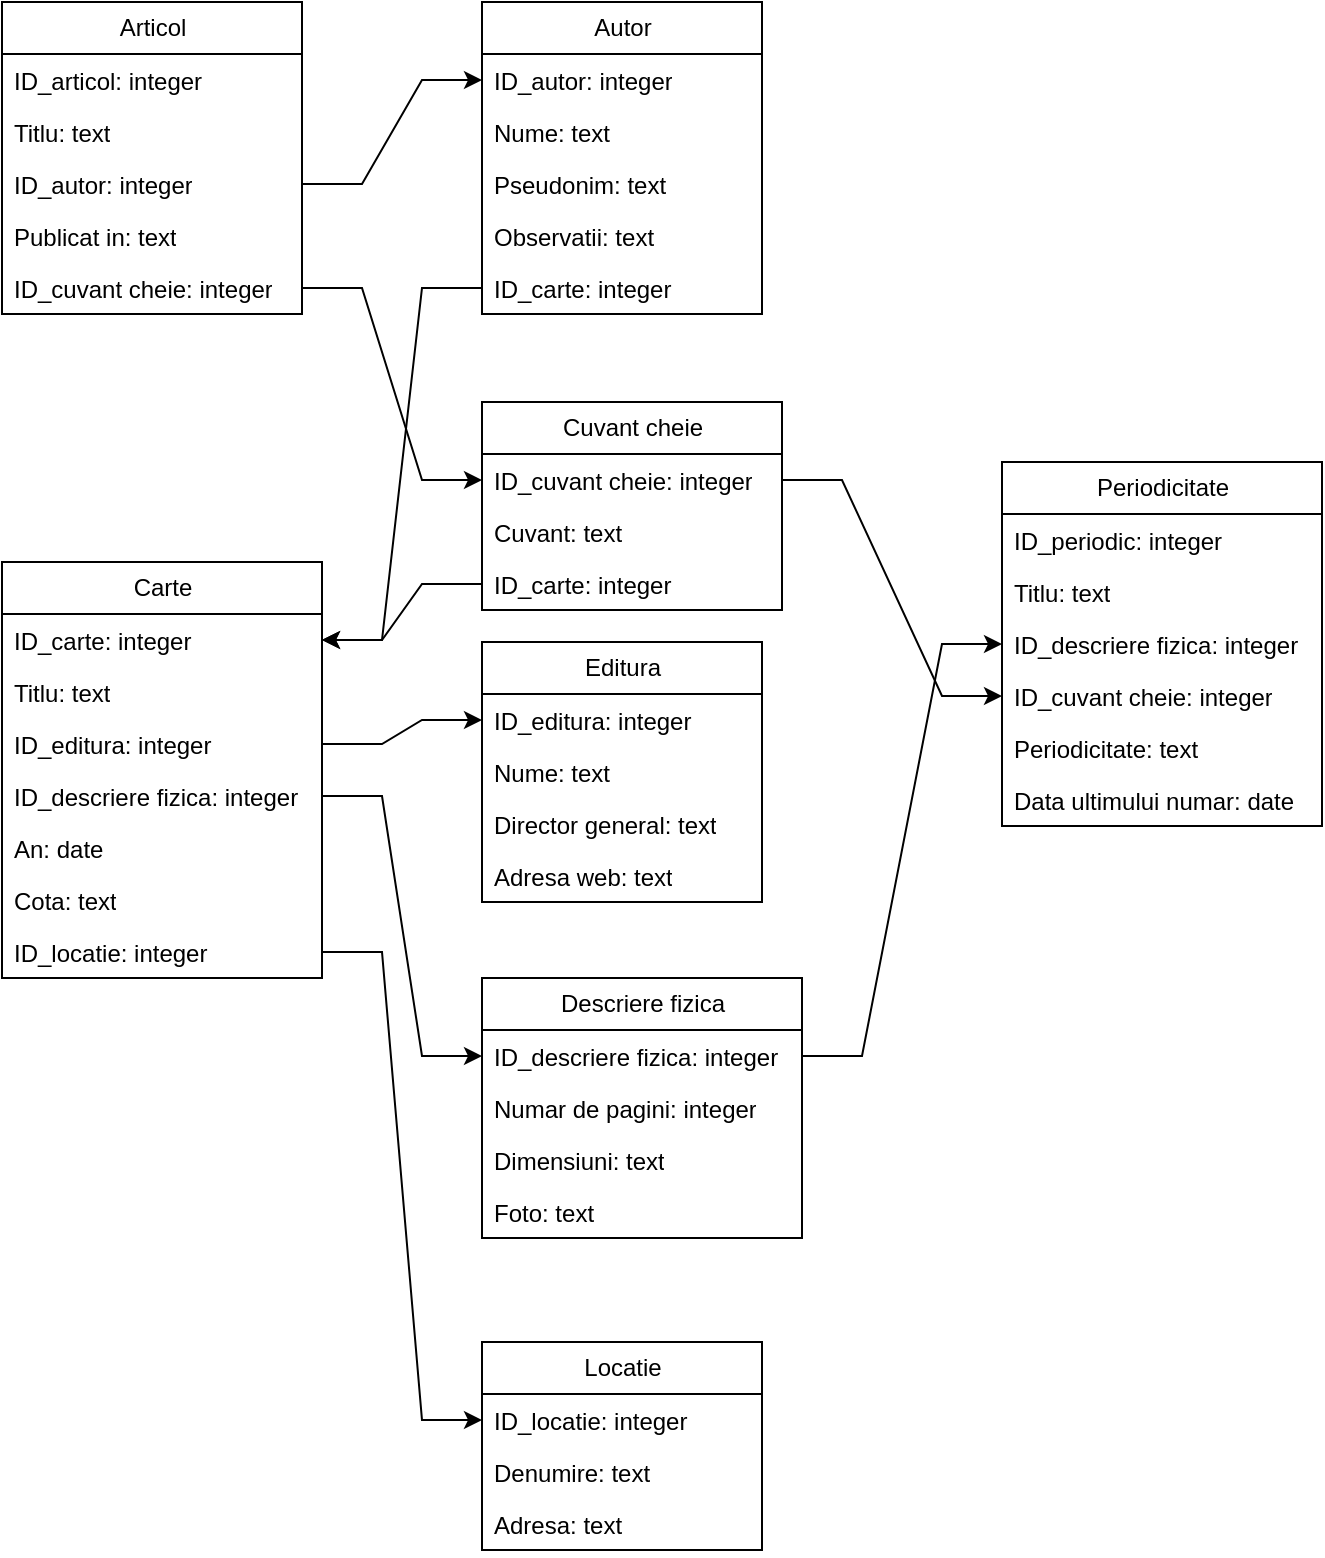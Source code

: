 <mxfile version="20.6.0" type="github"><diagram id="7j9e6qcMoSvW-L4ngHR8" name="Page-1"><mxGraphModel dx="1422" dy="705" grid="1" gridSize="10" guides="1" tooltips="1" connect="1" arrows="1" fold="1" page="1" pageScale="1" pageWidth="827" pageHeight="1169" math="0" shadow="0"><root><mxCell id="0"/><mxCell id="1" parent="0"/><mxCell id="DSHORu9_n__5ovvNgDv3-1" value="Articol" style="swimlane;fontStyle=0;childLayout=stackLayout;horizontal=1;startSize=26;fillColor=none;horizontalStack=0;resizeParent=1;resizeParentMax=0;resizeLast=0;collapsible=1;marginBottom=0;html=1;" vertex="1" parent="1"><mxGeometry x="40" y="80" width="150" height="156" as="geometry"/></mxCell><mxCell id="DSHORu9_n__5ovvNgDv3-2" value="ID_articol: integer" style="text;strokeColor=none;fillColor=none;align=left;verticalAlign=top;spacingLeft=4;spacingRight=4;overflow=hidden;rotatable=0;points=[[0,0.5],[1,0.5]];portConstraint=eastwest;whiteSpace=wrap;html=1;" vertex="1" parent="DSHORu9_n__5ovvNgDv3-1"><mxGeometry y="26" width="150" height="26" as="geometry"/></mxCell><mxCell id="DSHORu9_n__5ovvNgDv3-3" value="Titlu: text" style="text;strokeColor=none;fillColor=none;align=left;verticalAlign=top;spacingLeft=4;spacingRight=4;overflow=hidden;rotatable=0;points=[[0,0.5],[1,0.5]];portConstraint=eastwest;whiteSpace=wrap;html=1;" vertex="1" parent="DSHORu9_n__5ovvNgDv3-1"><mxGeometry y="52" width="150" height="26" as="geometry"/></mxCell><mxCell id="DSHORu9_n__5ovvNgDv3-4" value="ID_autor: integer" style="text;strokeColor=none;fillColor=none;align=left;verticalAlign=top;spacingLeft=4;spacingRight=4;overflow=hidden;rotatable=0;points=[[0,0.5],[1,0.5]];portConstraint=eastwest;whiteSpace=wrap;html=1;" vertex="1" parent="DSHORu9_n__5ovvNgDv3-1"><mxGeometry y="78" width="150" height="26" as="geometry"/></mxCell><mxCell id="DSHORu9_n__5ovvNgDv3-5" value="Publicat in: text" style="text;strokeColor=none;fillColor=none;align=left;verticalAlign=top;spacingLeft=4;spacingRight=4;overflow=hidden;rotatable=0;points=[[0,0.5],[1,0.5]];portConstraint=eastwest;whiteSpace=wrap;html=1;" vertex="1" parent="DSHORu9_n__5ovvNgDv3-1"><mxGeometry y="104" width="150" height="26" as="geometry"/></mxCell><mxCell id="DSHORu9_n__5ovvNgDv3-6" value="ID_cuvant cheie: integer" style="text;strokeColor=none;fillColor=none;align=left;verticalAlign=top;spacingLeft=4;spacingRight=4;overflow=hidden;rotatable=0;points=[[0,0.5],[1,0.5]];portConstraint=eastwest;whiteSpace=wrap;html=1;" vertex="1" parent="DSHORu9_n__5ovvNgDv3-1"><mxGeometry y="130" width="150" height="26" as="geometry"/></mxCell><mxCell id="DSHORu9_n__5ovvNgDv3-7" value="Carte" style="swimlane;fontStyle=0;childLayout=stackLayout;horizontal=1;startSize=26;fillColor=none;horizontalStack=0;resizeParent=1;resizeParentMax=0;resizeLast=0;collapsible=1;marginBottom=0;html=1;" vertex="1" parent="1"><mxGeometry x="40" y="360" width="160" height="208" as="geometry"/></mxCell><mxCell id="DSHORu9_n__5ovvNgDv3-8" value="ID_carte: integer" style="text;strokeColor=none;fillColor=none;align=left;verticalAlign=top;spacingLeft=4;spacingRight=4;overflow=hidden;rotatable=0;points=[[0,0.5],[1,0.5]];portConstraint=eastwest;whiteSpace=wrap;html=1;" vertex="1" parent="DSHORu9_n__5ovvNgDv3-7"><mxGeometry y="26" width="160" height="26" as="geometry"/></mxCell><mxCell id="DSHORu9_n__5ovvNgDv3-9" value="Titlu: text" style="text;strokeColor=none;fillColor=none;align=left;verticalAlign=top;spacingLeft=4;spacingRight=4;overflow=hidden;rotatable=0;points=[[0,0.5],[1,0.5]];portConstraint=eastwest;whiteSpace=wrap;html=1;" vertex="1" parent="DSHORu9_n__5ovvNgDv3-7"><mxGeometry y="52" width="160" height="26" as="geometry"/></mxCell><mxCell id="DSHORu9_n__5ovvNgDv3-10" value="ID_editura: integer" style="text;strokeColor=none;fillColor=none;align=left;verticalAlign=top;spacingLeft=4;spacingRight=4;overflow=hidden;rotatable=0;points=[[0,0.5],[1,0.5]];portConstraint=eastwest;whiteSpace=wrap;html=1;" vertex="1" parent="DSHORu9_n__5ovvNgDv3-7"><mxGeometry y="78" width="160" height="26" as="geometry"/></mxCell><mxCell id="DSHORu9_n__5ovvNgDv3-11" value="ID_descriere fizica: integer" style="text;strokeColor=none;fillColor=none;align=left;verticalAlign=top;spacingLeft=4;spacingRight=4;overflow=hidden;rotatable=0;points=[[0,0.5],[1,0.5]];portConstraint=eastwest;whiteSpace=wrap;html=1;" vertex="1" parent="DSHORu9_n__5ovvNgDv3-7"><mxGeometry y="104" width="160" height="26" as="geometry"/></mxCell><mxCell id="DSHORu9_n__5ovvNgDv3-12" value="An: date" style="text;strokeColor=none;fillColor=none;align=left;verticalAlign=top;spacingLeft=4;spacingRight=4;overflow=hidden;rotatable=0;points=[[0,0.5],[1,0.5]];portConstraint=eastwest;whiteSpace=wrap;html=1;" vertex="1" parent="DSHORu9_n__5ovvNgDv3-7"><mxGeometry y="130" width="160" height="26" as="geometry"/></mxCell><mxCell id="DSHORu9_n__5ovvNgDv3-13" value="Cota: text" style="text;strokeColor=none;fillColor=none;align=left;verticalAlign=top;spacingLeft=4;spacingRight=4;overflow=hidden;rotatable=0;points=[[0,0.5],[1,0.5]];portConstraint=eastwest;whiteSpace=wrap;html=1;" vertex="1" parent="DSHORu9_n__5ovvNgDv3-7"><mxGeometry y="156" width="160" height="26" as="geometry"/></mxCell><mxCell id="DSHORu9_n__5ovvNgDv3-14" value="ID_locatie: integer" style="text;strokeColor=none;fillColor=none;align=left;verticalAlign=top;spacingLeft=4;spacingRight=4;overflow=hidden;rotatable=0;points=[[0,0.5],[1,0.5]];portConstraint=eastwest;whiteSpace=wrap;html=1;" vertex="1" parent="DSHORu9_n__5ovvNgDv3-7"><mxGeometry y="182" width="160" height="26" as="geometry"/></mxCell><mxCell id="DSHORu9_n__5ovvNgDv3-15" value="Autor" style="swimlane;fontStyle=0;childLayout=stackLayout;horizontal=1;startSize=26;fillColor=none;horizontalStack=0;resizeParent=1;resizeParentMax=0;resizeLast=0;collapsible=1;marginBottom=0;html=1;" vertex="1" parent="1"><mxGeometry x="280" y="80" width="140" height="156" as="geometry"/></mxCell><mxCell id="DSHORu9_n__5ovvNgDv3-16" value="ID_autor: integer" style="text;strokeColor=none;fillColor=none;align=left;verticalAlign=top;spacingLeft=4;spacingRight=4;overflow=hidden;rotatable=0;points=[[0,0.5],[1,0.5]];portConstraint=eastwest;whiteSpace=wrap;html=1;" vertex="1" parent="DSHORu9_n__5ovvNgDv3-15"><mxGeometry y="26" width="140" height="26" as="geometry"/></mxCell><mxCell id="DSHORu9_n__5ovvNgDv3-17" value="Nume: text" style="text;strokeColor=none;fillColor=none;align=left;verticalAlign=top;spacingLeft=4;spacingRight=4;overflow=hidden;rotatable=0;points=[[0,0.5],[1,0.5]];portConstraint=eastwest;whiteSpace=wrap;html=1;" vertex="1" parent="DSHORu9_n__5ovvNgDv3-15"><mxGeometry y="52" width="140" height="26" as="geometry"/></mxCell><mxCell id="DSHORu9_n__5ovvNgDv3-18" value="Pseudonim: text" style="text;strokeColor=none;fillColor=none;align=left;verticalAlign=top;spacingLeft=4;spacingRight=4;overflow=hidden;rotatable=0;points=[[0,0.5],[1,0.5]];portConstraint=eastwest;whiteSpace=wrap;html=1;" vertex="1" parent="DSHORu9_n__5ovvNgDv3-15"><mxGeometry y="78" width="140" height="26" as="geometry"/></mxCell><mxCell id="DSHORu9_n__5ovvNgDv3-19" value="Observatii: text" style="text;strokeColor=none;fillColor=none;align=left;verticalAlign=top;spacingLeft=4;spacingRight=4;overflow=hidden;rotatable=0;points=[[0,0.5],[1,0.5]];portConstraint=eastwest;whiteSpace=wrap;html=1;" vertex="1" parent="DSHORu9_n__5ovvNgDv3-15"><mxGeometry y="104" width="140" height="26" as="geometry"/></mxCell><mxCell id="DSHORu9_n__5ovvNgDv3-20" value="ID_carte: integer" style="text;strokeColor=none;fillColor=none;align=left;verticalAlign=top;spacingLeft=4;spacingRight=4;overflow=hidden;rotatable=0;points=[[0,0.5],[1,0.5]];portConstraint=eastwest;whiteSpace=wrap;html=1;" vertex="1" parent="DSHORu9_n__5ovvNgDv3-15"><mxGeometry y="130" width="140" height="26" as="geometry"/></mxCell><mxCell id="DSHORu9_n__5ovvNgDv3-21" value="Cuvant cheie" style="swimlane;fontStyle=0;childLayout=stackLayout;horizontal=1;startSize=26;fillColor=none;horizontalStack=0;resizeParent=1;resizeParentMax=0;resizeLast=0;collapsible=1;marginBottom=0;html=1;" vertex="1" parent="1"><mxGeometry x="280" y="280" width="150" height="104" as="geometry"/></mxCell><mxCell id="DSHORu9_n__5ovvNgDv3-22" value="ID_cuvant cheie: integer" style="text;strokeColor=none;fillColor=none;align=left;verticalAlign=top;spacingLeft=4;spacingRight=4;overflow=hidden;rotatable=0;points=[[0,0.5],[1,0.5]];portConstraint=eastwest;whiteSpace=wrap;html=1;" vertex="1" parent="DSHORu9_n__5ovvNgDv3-21"><mxGeometry y="26" width="150" height="26" as="geometry"/></mxCell><mxCell id="DSHORu9_n__5ovvNgDv3-23" value="Cuvant: text" style="text;strokeColor=none;fillColor=none;align=left;verticalAlign=top;spacingLeft=4;spacingRight=4;overflow=hidden;rotatable=0;points=[[0,0.5],[1,0.5]];portConstraint=eastwest;whiteSpace=wrap;html=1;" vertex="1" parent="DSHORu9_n__5ovvNgDv3-21"><mxGeometry y="52" width="150" height="26" as="geometry"/></mxCell><mxCell id="DSHORu9_n__5ovvNgDv3-24" value="ID_carte: integer" style="text;strokeColor=none;fillColor=none;align=left;verticalAlign=top;spacingLeft=4;spacingRight=4;overflow=hidden;rotatable=0;points=[[0,0.5],[1,0.5]];portConstraint=eastwest;whiteSpace=wrap;html=1;" vertex="1" parent="DSHORu9_n__5ovvNgDv3-21"><mxGeometry y="78" width="150" height="26" as="geometry"/></mxCell><mxCell id="DSHORu9_n__5ovvNgDv3-25" value="Editura" style="swimlane;fontStyle=0;childLayout=stackLayout;horizontal=1;startSize=26;fillColor=none;horizontalStack=0;resizeParent=1;resizeParentMax=0;resizeLast=0;collapsible=1;marginBottom=0;html=1;" vertex="1" parent="1"><mxGeometry x="280" y="400" width="140" height="130" as="geometry"/></mxCell><mxCell id="DSHORu9_n__5ovvNgDv3-26" value="ID_editura: integer" style="text;strokeColor=none;fillColor=none;align=left;verticalAlign=top;spacingLeft=4;spacingRight=4;overflow=hidden;rotatable=0;points=[[0,0.5],[1,0.5]];portConstraint=eastwest;whiteSpace=wrap;html=1;" vertex="1" parent="DSHORu9_n__5ovvNgDv3-25"><mxGeometry y="26" width="140" height="26" as="geometry"/></mxCell><mxCell id="DSHORu9_n__5ovvNgDv3-27" value="Nume: text" style="text;strokeColor=none;fillColor=none;align=left;verticalAlign=top;spacingLeft=4;spacingRight=4;overflow=hidden;rotatable=0;points=[[0,0.5],[1,0.5]];portConstraint=eastwest;whiteSpace=wrap;html=1;" vertex="1" parent="DSHORu9_n__5ovvNgDv3-25"><mxGeometry y="52" width="140" height="26" as="geometry"/></mxCell><mxCell id="DSHORu9_n__5ovvNgDv3-28" value="Director general: text" style="text;strokeColor=none;fillColor=none;align=left;verticalAlign=top;spacingLeft=4;spacingRight=4;overflow=hidden;rotatable=0;points=[[0,0.5],[1,0.5]];portConstraint=eastwest;whiteSpace=wrap;html=1;" vertex="1" parent="DSHORu9_n__5ovvNgDv3-25"><mxGeometry y="78" width="140" height="26" as="geometry"/></mxCell><mxCell id="DSHORu9_n__5ovvNgDv3-29" value="Adresa web: text" style="text;strokeColor=none;fillColor=none;align=left;verticalAlign=top;spacingLeft=4;spacingRight=4;overflow=hidden;rotatable=0;points=[[0,0.5],[1,0.5]];portConstraint=eastwest;whiteSpace=wrap;html=1;" vertex="1" parent="DSHORu9_n__5ovvNgDv3-25"><mxGeometry y="104" width="140" height="26" as="geometry"/></mxCell><mxCell id="DSHORu9_n__5ovvNgDv3-30" value="Descriere fizica" style="swimlane;fontStyle=0;childLayout=stackLayout;horizontal=1;startSize=26;fillColor=none;horizontalStack=0;resizeParent=1;resizeParentMax=0;resizeLast=0;collapsible=1;marginBottom=0;html=1;" vertex="1" parent="1"><mxGeometry x="280" y="568" width="160" height="130" as="geometry"/></mxCell><mxCell id="DSHORu9_n__5ovvNgDv3-31" value="ID_descriere fizica: integer" style="text;strokeColor=none;fillColor=none;align=left;verticalAlign=top;spacingLeft=4;spacingRight=4;overflow=hidden;rotatable=0;points=[[0,0.5],[1,0.5]];portConstraint=eastwest;whiteSpace=wrap;html=1;" vertex="1" parent="DSHORu9_n__5ovvNgDv3-30"><mxGeometry y="26" width="160" height="26" as="geometry"/></mxCell><mxCell id="DSHORu9_n__5ovvNgDv3-32" value="Numar de pagini: integer" style="text;strokeColor=none;fillColor=none;align=left;verticalAlign=top;spacingLeft=4;spacingRight=4;overflow=hidden;rotatable=0;points=[[0,0.5],[1,0.5]];portConstraint=eastwest;whiteSpace=wrap;html=1;" vertex="1" parent="DSHORu9_n__5ovvNgDv3-30"><mxGeometry y="52" width="160" height="26" as="geometry"/></mxCell><mxCell id="DSHORu9_n__5ovvNgDv3-33" value="Dimensiuni: text" style="text;strokeColor=none;fillColor=none;align=left;verticalAlign=top;spacingLeft=4;spacingRight=4;overflow=hidden;rotatable=0;points=[[0,0.5],[1,0.5]];portConstraint=eastwest;whiteSpace=wrap;html=1;" vertex="1" parent="DSHORu9_n__5ovvNgDv3-30"><mxGeometry y="78" width="160" height="26" as="geometry"/></mxCell><mxCell id="DSHORu9_n__5ovvNgDv3-34" value="Foto: text" style="text;strokeColor=none;fillColor=none;align=left;verticalAlign=top;spacingLeft=4;spacingRight=4;overflow=hidden;rotatable=0;points=[[0,0.5],[1,0.5]];portConstraint=eastwest;whiteSpace=wrap;html=1;" vertex="1" parent="DSHORu9_n__5ovvNgDv3-30"><mxGeometry y="104" width="160" height="26" as="geometry"/></mxCell><mxCell id="DSHORu9_n__5ovvNgDv3-35" value="Locatie" style="swimlane;fontStyle=0;childLayout=stackLayout;horizontal=1;startSize=26;fillColor=none;horizontalStack=0;resizeParent=1;resizeParentMax=0;resizeLast=0;collapsible=1;marginBottom=0;html=1;" vertex="1" parent="1"><mxGeometry x="280" y="750" width="140" height="104" as="geometry"/></mxCell><mxCell id="DSHORu9_n__5ovvNgDv3-36" value="ID_locatie: integer" style="text;strokeColor=none;fillColor=none;align=left;verticalAlign=top;spacingLeft=4;spacingRight=4;overflow=hidden;rotatable=0;points=[[0,0.5],[1,0.5]];portConstraint=eastwest;whiteSpace=wrap;html=1;" vertex="1" parent="DSHORu9_n__5ovvNgDv3-35"><mxGeometry y="26" width="140" height="26" as="geometry"/></mxCell><mxCell id="DSHORu9_n__5ovvNgDv3-37" value="Denumire: text" style="text;strokeColor=none;fillColor=none;align=left;verticalAlign=top;spacingLeft=4;spacingRight=4;overflow=hidden;rotatable=0;points=[[0,0.5],[1,0.5]];portConstraint=eastwest;whiteSpace=wrap;html=1;" vertex="1" parent="DSHORu9_n__5ovvNgDv3-35"><mxGeometry y="52" width="140" height="26" as="geometry"/></mxCell><mxCell id="DSHORu9_n__5ovvNgDv3-38" value="Adresa: text" style="text;strokeColor=none;fillColor=none;align=left;verticalAlign=top;spacingLeft=4;spacingRight=4;overflow=hidden;rotatable=0;points=[[0,0.5],[1,0.5]];portConstraint=eastwest;whiteSpace=wrap;html=1;" vertex="1" parent="DSHORu9_n__5ovvNgDv3-35"><mxGeometry y="78" width="140" height="26" as="geometry"/></mxCell><mxCell id="DSHORu9_n__5ovvNgDv3-39" style="edgeStyle=entityRelationEdgeStyle;rounded=0;orthogonalLoop=1;jettySize=auto;html=1;entryX=0;entryY=0.5;entryDx=0;entryDy=0;" edge="1" parent="1" source="DSHORu9_n__5ovvNgDv3-4" target="DSHORu9_n__5ovvNgDv3-16"><mxGeometry relative="1" as="geometry"/></mxCell><mxCell id="DSHORu9_n__5ovvNgDv3-40" style="edgeStyle=entityRelationEdgeStyle;rounded=0;orthogonalLoop=1;jettySize=auto;html=1;entryX=0;entryY=0.5;entryDx=0;entryDy=0;" edge="1" parent="1" source="DSHORu9_n__5ovvNgDv3-6" target="DSHORu9_n__5ovvNgDv3-22"><mxGeometry relative="1" as="geometry"/></mxCell><mxCell id="DSHORu9_n__5ovvNgDv3-41" style="edgeStyle=entityRelationEdgeStyle;rounded=0;orthogonalLoop=1;jettySize=auto;html=1;entryX=1;entryY=0.5;entryDx=0;entryDy=0;" edge="1" parent="1" source="DSHORu9_n__5ovvNgDv3-20" target="DSHORu9_n__5ovvNgDv3-8"><mxGeometry relative="1" as="geometry"/></mxCell><mxCell id="DSHORu9_n__5ovvNgDv3-42" style="edgeStyle=entityRelationEdgeStyle;rounded=0;orthogonalLoop=1;jettySize=auto;html=1;entryX=0;entryY=0.5;entryDx=0;entryDy=0;" edge="1" parent="1" source="DSHORu9_n__5ovvNgDv3-10" target="DSHORu9_n__5ovvNgDv3-26"><mxGeometry relative="1" as="geometry"/></mxCell><mxCell id="DSHORu9_n__5ovvNgDv3-43" style="edgeStyle=entityRelationEdgeStyle;rounded=0;orthogonalLoop=1;jettySize=auto;html=1;entryX=0;entryY=0.5;entryDx=0;entryDy=0;" edge="1" parent="1" source="DSHORu9_n__5ovvNgDv3-11" target="DSHORu9_n__5ovvNgDv3-31"><mxGeometry relative="1" as="geometry"/></mxCell><mxCell id="DSHORu9_n__5ovvNgDv3-44" style="edgeStyle=entityRelationEdgeStyle;rounded=0;orthogonalLoop=1;jettySize=auto;html=1;entryX=0;entryY=0.5;entryDx=0;entryDy=0;" edge="1" parent="1" source="DSHORu9_n__5ovvNgDv3-14" target="DSHORu9_n__5ovvNgDv3-36"><mxGeometry relative="1" as="geometry"/></mxCell><mxCell id="DSHORu9_n__5ovvNgDv3-45" style="edgeStyle=entityRelationEdgeStyle;rounded=0;orthogonalLoop=1;jettySize=auto;html=1;entryX=1;entryY=0.5;entryDx=0;entryDy=0;" edge="1" parent="1" source="DSHORu9_n__5ovvNgDv3-24" target="DSHORu9_n__5ovvNgDv3-8"><mxGeometry relative="1" as="geometry"/></mxCell><mxCell id="DSHORu9_n__5ovvNgDv3-46" value="Periodicitate" style="swimlane;fontStyle=0;childLayout=stackLayout;horizontal=1;startSize=26;fillColor=none;horizontalStack=0;resizeParent=1;resizeParentMax=0;resizeLast=0;collapsible=1;marginBottom=0;html=1;" vertex="1" parent="1"><mxGeometry x="540" y="310" width="160" height="182" as="geometry"/></mxCell><mxCell id="DSHORu9_n__5ovvNgDv3-47" value="ID_periodic: integer" style="text;strokeColor=none;fillColor=none;align=left;verticalAlign=top;spacingLeft=4;spacingRight=4;overflow=hidden;rotatable=0;points=[[0,0.5],[1,0.5]];portConstraint=eastwest;whiteSpace=wrap;html=1;" vertex="1" parent="DSHORu9_n__5ovvNgDv3-46"><mxGeometry y="26" width="160" height="26" as="geometry"/></mxCell><mxCell id="DSHORu9_n__5ovvNgDv3-48" value="Titlu: text" style="text;strokeColor=none;fillColor=none;align=left;verticalAlign=top;spacingLeft=4;spacingRight=4;overflow=hidden;rotatable=0;points=[[0,0.5],[1,0.5]];portConstraint=eastwest;whiteSpace=wrap;html=1;" vertex="1" parent="DSHORu9_n__5ovvNgDv3-46"><mxGeometry y="52" width="160" height="26" as="geometry"/></mxCell><mxCell id="DSHORu9_n__5ovvNgDv3-49" value="ID_descriere fizica: integer" style="text;strokeColor=none;fillColor=none;align=left;verticalAlign=top;spacingLeft=4;spacingRight=4;overflow=hidden;rotatable=0;points=[[0,0.5],[1,0.5]];portConstraint=eastwest;whiteSpace=wrap;html=1;" vertex="1" parent="DSHORu9_n__5ovvNgDv3-46"><mxGeometry y="78" width="160" height="26" as="geometry"/></mxCell><mxCell id="DSHORu9_n__5ovvNgDv3-50" value="ID_cuvant cheie: integer" style="text;strokeColor=none;fillColor=none;align=left;verticalAlign=top;spacingLeft=4;spacingRight=4;overflow=hidden;rotatable=0;points=[[0,0.5],[1,0.5]];portConstraint=eastwest;whiteSpace=wrap;html=1;" vertex="1" parent="DSHORu9_n__5ovvNgDv3-46"><mxGeometry y="104" width="160" height="26" as="geometry"/></mxCell><mxCell id="DSHORu9_n__5ovvNgDv3-51" value="Periodicitate: text" style="text;strokeColor=none;fillColor=none;align=left;verticalAlign=top;spacingLeft=4;spacingRight=4;overflow=hidden;rotatable=0;points=[[0,0.5],[1,0.5]];portConstraint=eastwest;whiteSpace=wrap;html=1;" vertex="1" parent="DSHORu9_n__5ovvNgDv3-46"><mxGeometry y="130" width="160" height="26" as="geometry"/></mxCell><mxCell id="DSHORu9_n__5ovvNgDv3-52" value="Data ultimului numar: date" style="text;strokeColor=none;fillColor=none;align=left;verticalAlign=top;spacingLeft=4;spacingRight=4;overflow=hidden;rotatable=0;points=[[0,0.5],[1,0.5]];portConstraint=eastwest;whiteSpace=wrap;html=1;" vertex="1" parent="DSHORu9_n__5ovvNgDv3-46"><mxGeometry y="156" width="160" height="26" as="geometry"/></mxCell><mxCell id="DSHORu9_n__5ovvNgDv3-53" style="edgeStyle=entityRelationEdgeStyle;rounded=0;orthogonalLoop=1;jettySize=auto;html=1;exitX=1;exitY=0.5;exitDx=0;exitDy=0;entryX=0;entryY=0.5;entryDx=0;entryDy=0;" edge="1" parent="1" source="DSHORu9_n__5ovvNgDv3-31" target="DSHORu9_n__5ovvNgDv3-49"><mxGeometry relative="1" as="geometry"/></mxCell><mxCell id="DSHORu9_n__5ovvNgDv3-54" style="edgeStyle=entityRelationEdgeStyle;rounded=0;orthogonalLoop=1;jettySize=auto;html=1;exitX=1;exitY=0.5;exitDx=0;exitDy=0;entryX=0;entryY=0.5;entryDx=0;entryDy=0;" edge="1" parent="1" source="DSHORu9_n__5ovvNgDv3-22" target="DSHORu9_n__5ovvNgDv3-50"><mxGeometry relative="1" as="geometry"/></mxCell></root></mxGraphModel></diagram></mxfile>